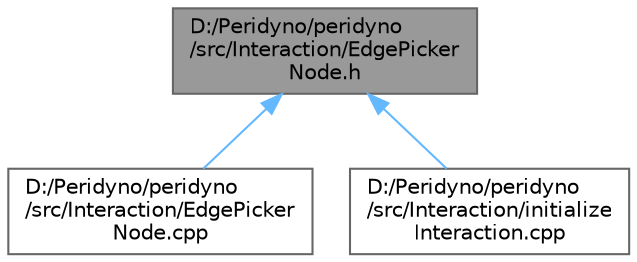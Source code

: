 digraph "D:/Peridyno/peridyno/src/Interaction/EdgePickerNode.h"
{
 // LATEX_PDF_SIZE
  bgcolor="transparent";
  edge [fontname=Helvetica,fontsize=10,labelfontname=Helvetica,labelfontsize=10];
  node [fontname=Helvetica,fontsize=10,shape=box,height=0.2,width=0.4];
  Node1 [id="Node000001",label="D:/Peridyno/peridyno\l/src/Interaction/EdgePicker\lNode.h",height=0.2,width=0.4,color="gray40", fillcolor="grey60", style="filled", fontcolor="black",tooltip=" "];
  Node1 -> Node2 [id="edge1_Node000001_Node000002",dir="back",color="steelblue1",style="solid",tooltip=" "];
  Node2 [id="Node000002",label="D:/Peridyno/peridyno\l/src/Interaction/EdgePicker\lNode.cpp",height=0.2,width=0.4,color="grey40", fillcolor="white", style="filled",URL="$_edge_picker_node_8cpp.html",tooltip=" "];
  Node1 -> Node3 [id="edge2_Node000001_Node000003",dir="back",color="steelblue1",style="solid",tooltip=" "];
  Node3 [id="Node000003",label="D:/Peridyno/peridyno\l/src/Interaction/initialize\lInteraction.cpp",height=0.2,width=0.4,color="grey40", fillcolor="white", style="filled",URL="$initialize_interaction_8cpp.html",tooltip=" "];
}
